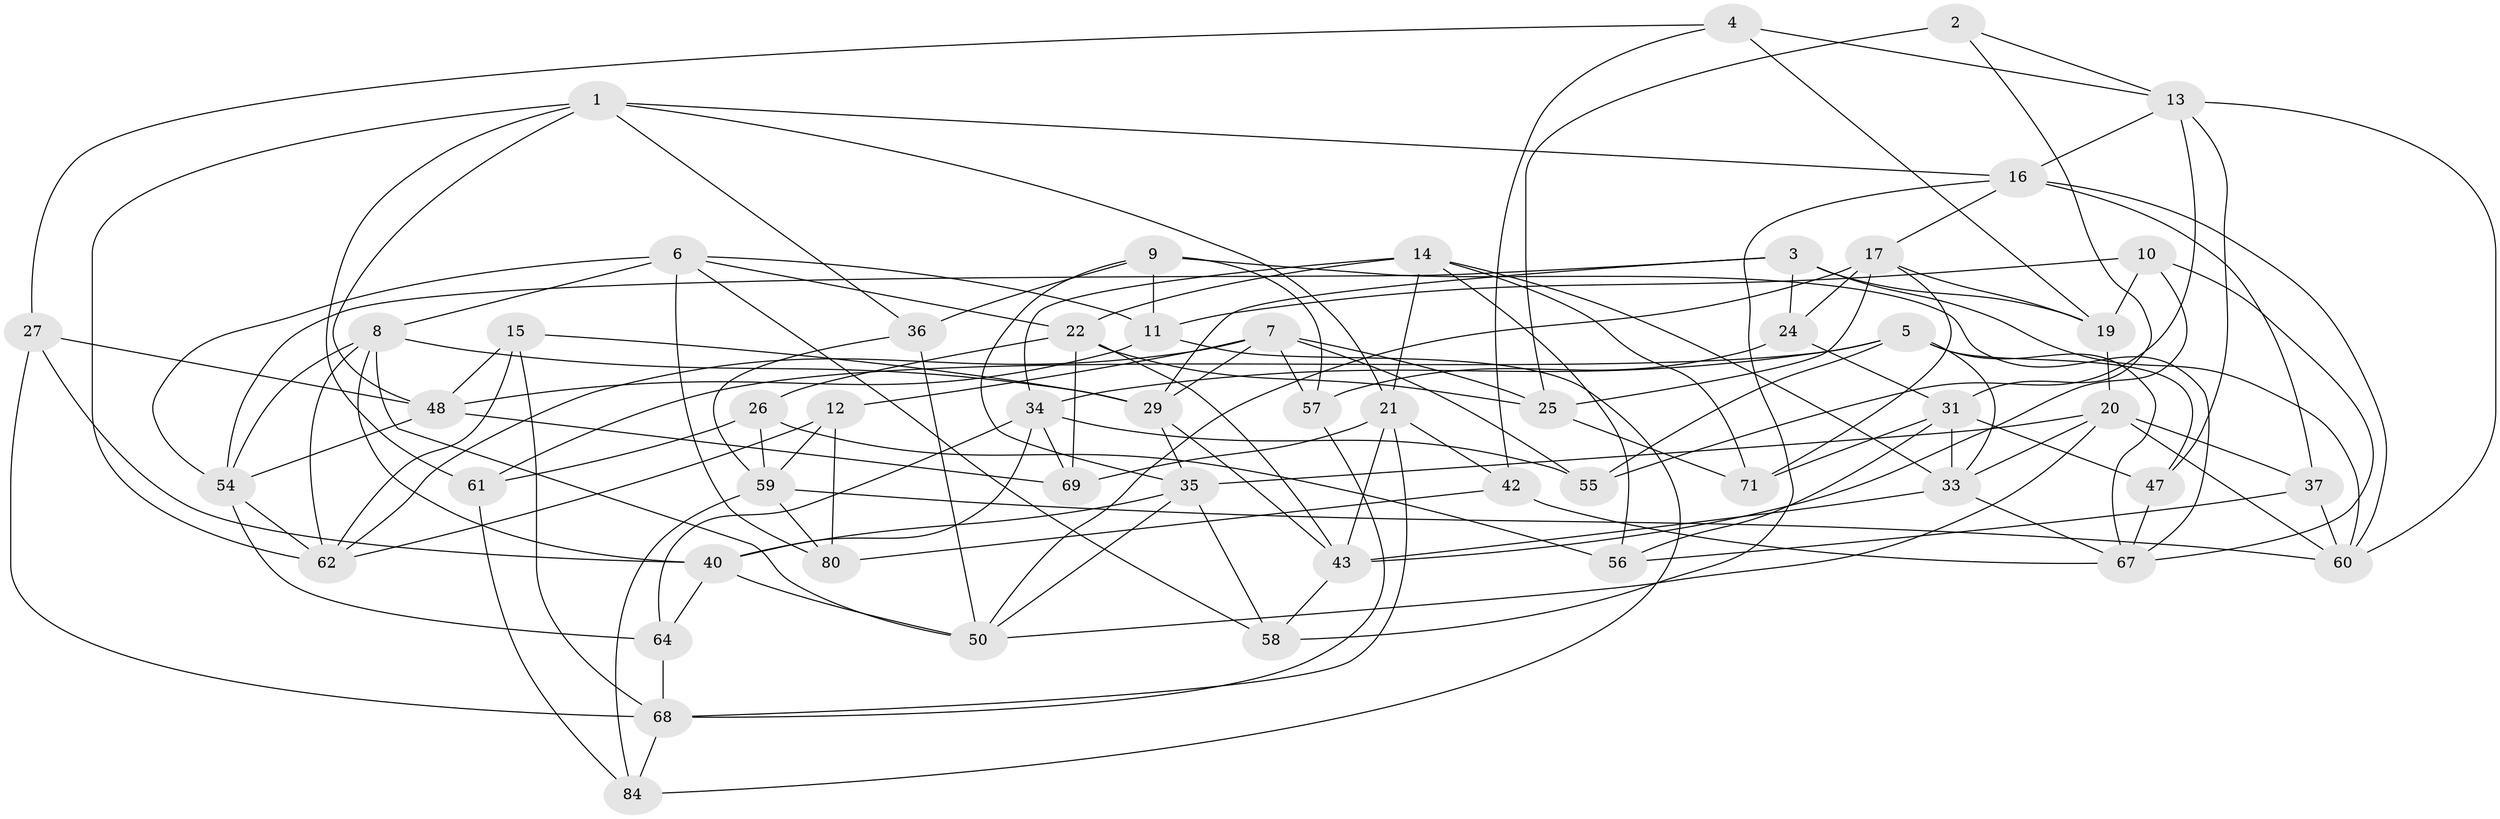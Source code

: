 // original degree distribution, {4: 1.0}
// Generated by graph-tools (version 1.1) at 2025/11/02/27/25 16:11:49]
// undirected, 54 vertices, 137 edges
graph export_dot {
graph [start="1"]
  node [color=gray90,style=filled];
  1 [super="+49"];
  2;
  3 [super="+78"];
  4;
  5 [super="+39"];
  6 [super="+53"];
  7 [super="+66"];
  8 [super="+81"];
  9 [super="+52"];
  10;
  11 [super="+44"];
  12;
  13 [super="+41"];
  14 [super="+32"];
  15;
  16 [super="+23"];
  17 [super="+18"];
  19 [super="+28"];
  20 [super="+30"];
  21 [super="+46"];
  22 [super="+86"];
  24;
  25 [super="+45"];
  26;
  27;
  29 [super="+70"];
  31 [super="+79"];
  33 [super="+73"];
  34 [super="+38"];
  35 [super="+65"];
  36;
  37;
  40 [super="+63"];
  42;
  43 [super="+51"];
  47;
  48 [super="+77"];
  50 [super="+83"];
  54 [super="+85"];
  55;
  56;
  57;
  58;
  59 [super="+74"];
  60 [super="+76"];
  61;
  62 [super="+75"];
  64;
  67 [super="+72"];
  68 [super="+82"];
  69;
  71;
  80;
  84;
  1 -- 61;
  1 -- 36;
  1 -- 48;
  1 -- 16;
  1 -- 62;
  1 -- 21;
  2 -- 13;
  2 -- 25 [weight=2];
  2 -- 31;
  3 -- 19 [weight=2];
  3 -- 24;
  3 -- 29;
  3 -- 54;
  3 -- 60;
  4 -- 27;
  4 -- 42;
  4 -- 19;
  4 -- 13;
  5 -- 55;
  5 -- 33;
  5 -- 61;
  5 -- 67;
  5 -- 47;
  5 -- 34;
  6 -- 80;
  6 -- 22;
  6 -- 8;
  6 -- 54;
  6 -- 58;
  6 -- 11;
  7 -- 57;
  7 -- 62;
  7 -- 12;
  7 -- 25;
  7 -- 29;
  7 -- 55;
  8 -- 29;
  8 -- 50;
  8 -- 40;
  8 -- 62;
  8 -- 54;
  9 -- 36;
  9 -- 57;
  9 -- 67;
  9 -- 35;
  9 -- 11 [weight=2];
  10 -- 11;
  10 -- 19;
  10 -- 67;
  10 -- 43;
  11 -- 48;
  11 -- 84;
  12 -- 80;
  12 -- 59;
  12 -- 62;
  13 -- 47;
  13 -- 55;
  13 -- 16;
  13 -- 60;
  14 -- 34;
  14 -- 22;
  14 -- 56;
  14 -- 21;
  14 -- 71;
  14 -- 33;
  15 -- 68;
  15 -- 48;
  15 -- 29;
  15 -- 62;
  16 -- 17;
  16 -- 58;
  16 -- 60;
  16 -- 37;
  17 -- 50;
  17 -- 25;
  17 -- 24;
  17 -- 71;
  17 -- 19;
  19 -- 20;
  20 -- 35;
  20 -- 33;
  20 -- 50;
  20 -- 37;
  20 -- 60;
  21 -- 68;
  21 -- 42;
  21 -- 43;
  21 -- 69;
  22 -- 69;
  22 -- 43;
  22 -- 25;
  22 -- 26;
  24 -- 57;
  24 -- 31;
  25 -- 71;
  26 -- 56;
  26 -- 61;
  26 -- 59;
  27 -- 40;
  27 -- 68;
  27 -- 48;
  29 -- 43;
  29 -- 35;
  31 -- 56;
  31 -- 47;
  31 -- 71;
  31 -- 33;
  33 -- 43;
  33 -- 67;
  34 -- 69;
  34 -- 40;
  34 -- 64;
  34 -- 55;
  35 -- 58;
  35 -- 40;
  35 -- 50;
  36 -- 59;
  36 -- 50;
  37 -- 56;
  37 -- 60;
  40 -- 64;
  40 -- 50;
  42 -- 80;
  42 -- 67;
  43 -- 58;
  47 -- 67;
  48 -- 69;
  48 -- 54;
  54 -- 64;
  54 -- 62;
  57 -- 68;
  59 -- 60;
  59 -- 80;
  59 -- 84;
  61 -- 84;
  64 -- 68;
  68 -- 84;
}
